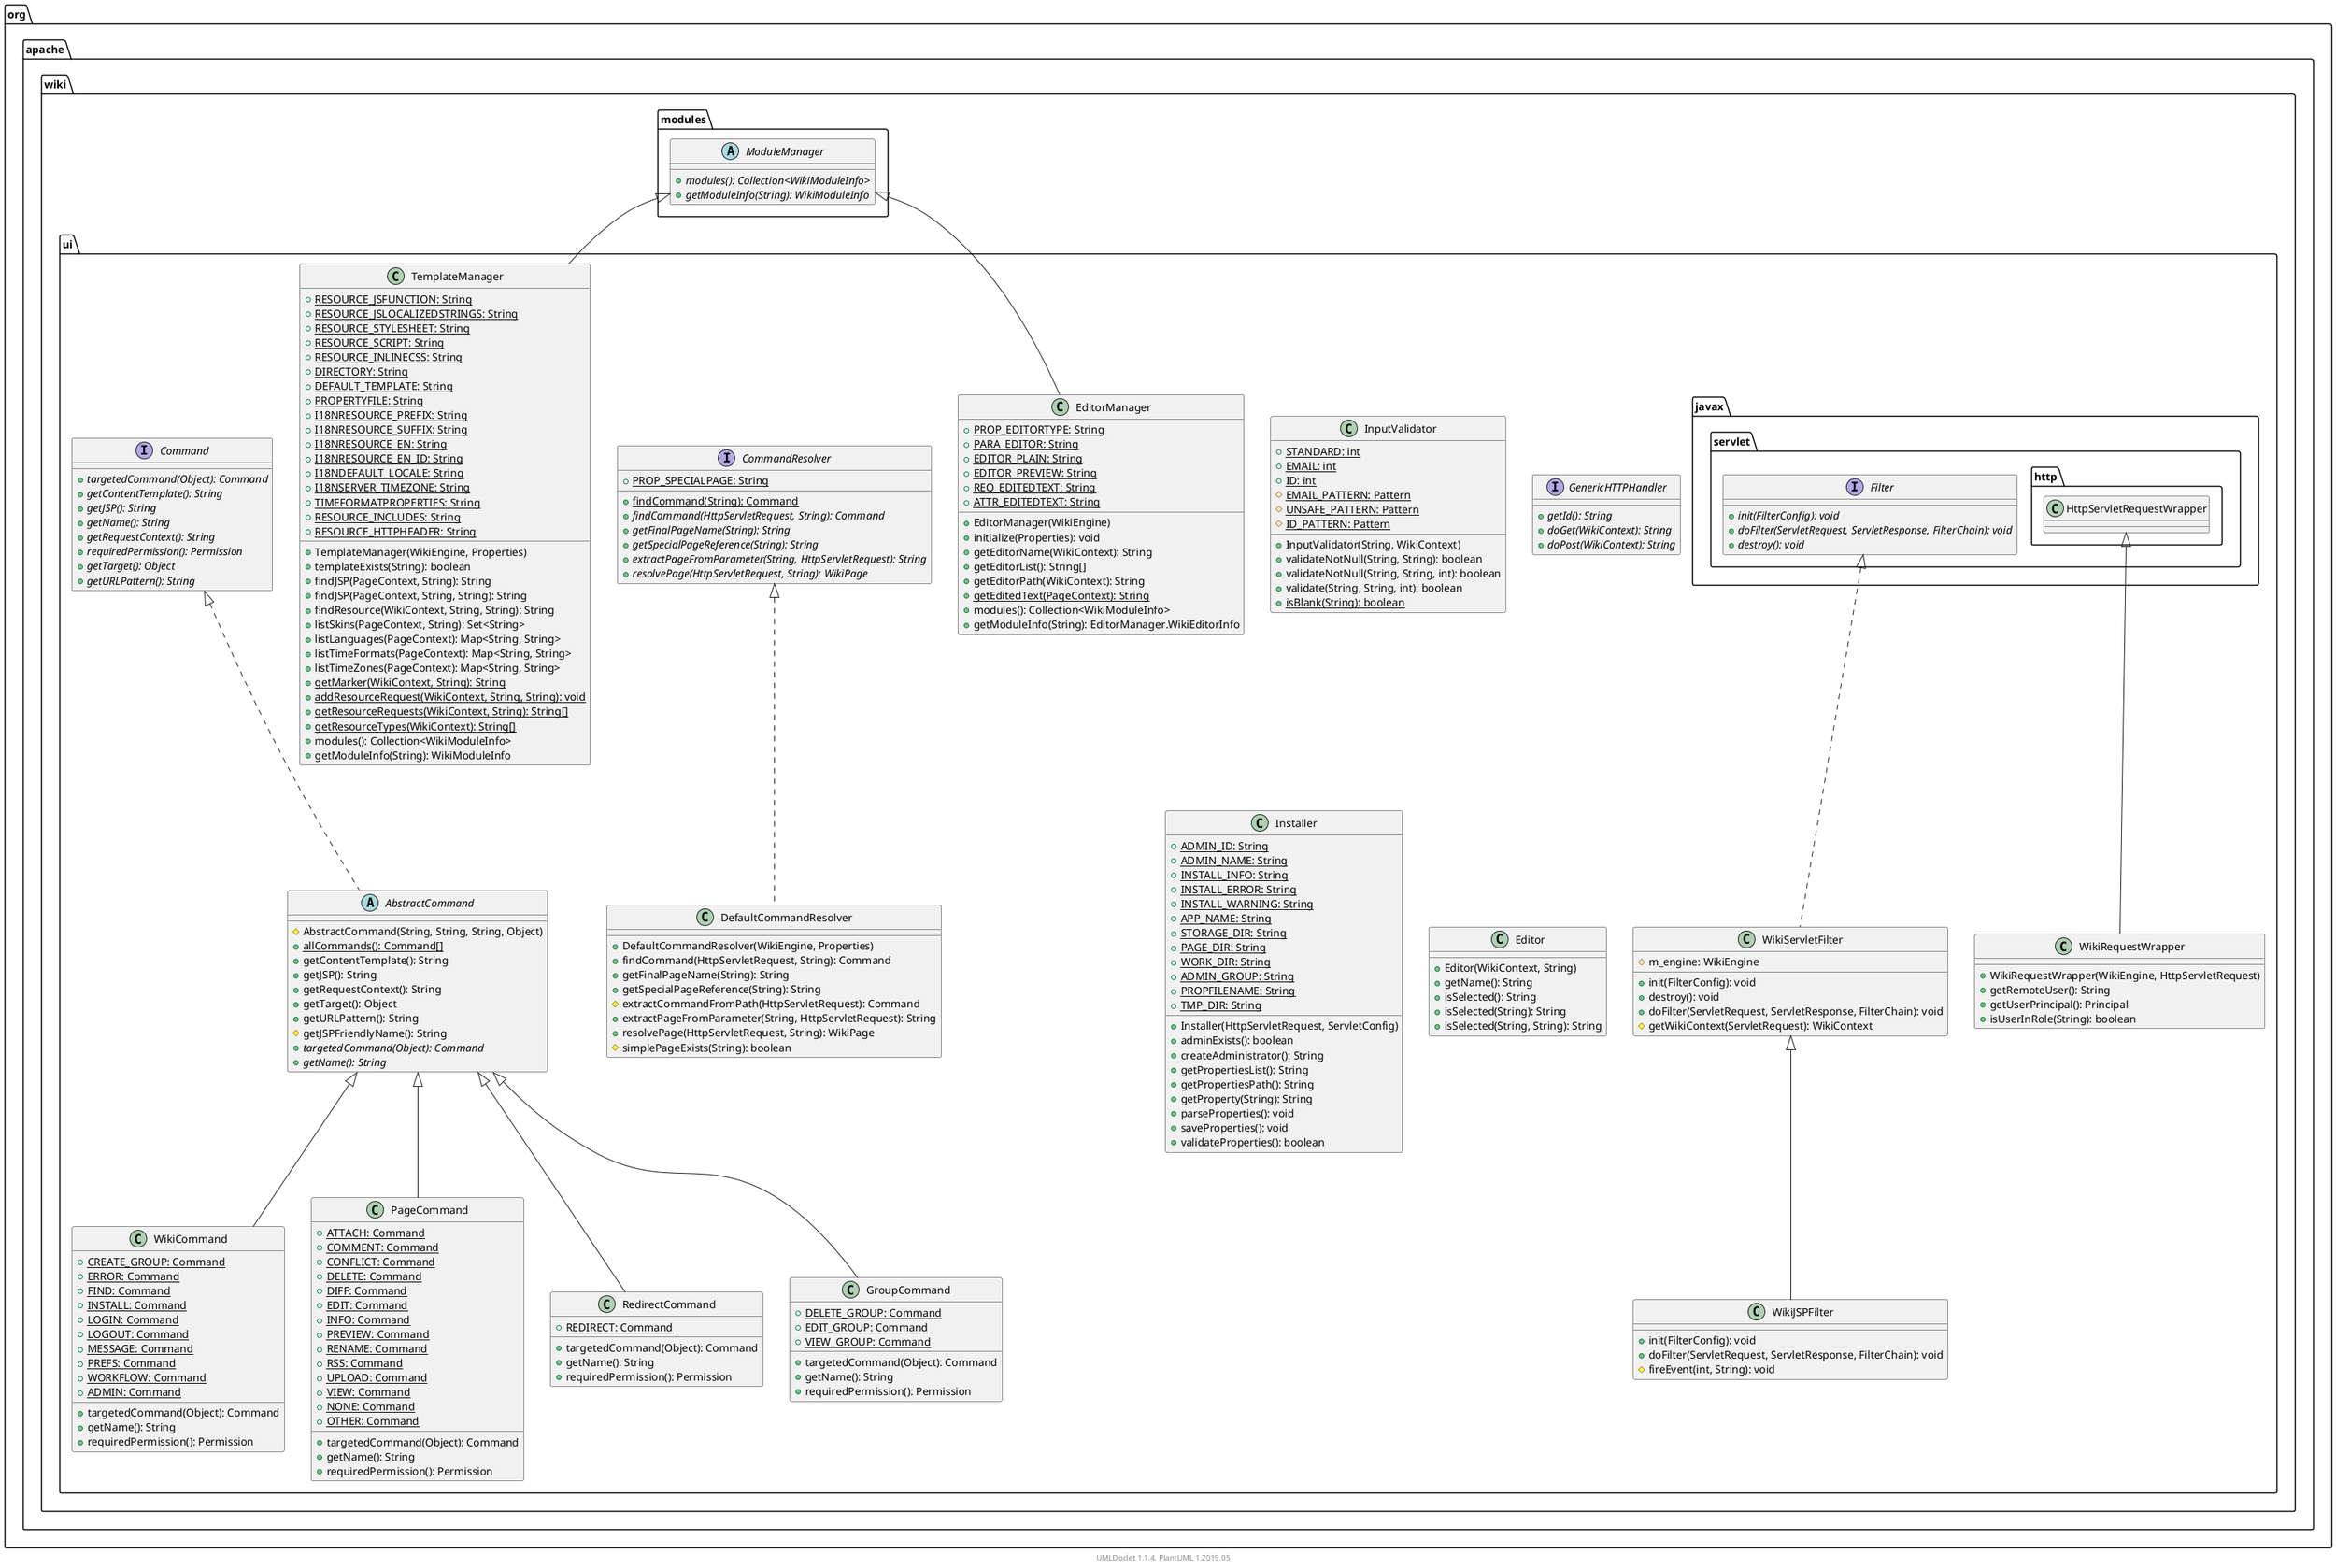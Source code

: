 @startuml

    namespace org.apache.wiki.ui {

        class WikiCommand [[WikiCommand.html]] {
            {static} +CREATE_GROUP: Command
            {static} +ERROR: Command
            {static} +FIND: Command
            {static} +INSTALL: Command
            {static} +LOGIN: Command
            {static} +LOGOUT: Command
            {static} +MESSAGE: Command
            {static} +PREFS: Command
            {static} +WORKFLOW: Command
            {static} +ADMIN: Command
            +targetedCommand(Object): Command
            +getName(): String
            +requiredPermission(): Permission
        }

        class EditorManager [[EditorManager.html]] {
            {static} +PROP_EDITORTYPE: String
            {static} +PARA_EDITOR: String
            {static} +EDITOR_PLAIN: String
            {static} +EDITOR_PREVIEW: String
            {static} +REQ_EDITEDTEXT: String
            {static} +ATTR_EDITEDTEXT: String
            +EditorManager(WikiEngine)
            +initialize(Properties): void
            +getEditorName(WikiContext): String
            +getEditorList(): String[]
            +getEditorPath(WikiContext): String
            {static} +getEditedText(PageContext): String
            +modules(): Collection<WikiModuleInfo>
            +getModuleInfo(String): EditorManager.WikiEditorInfo
        }

        class InputValidator [[InputValidator.html]] {
            {static} +STANDARD: int
            {static} +EMAIL: int
            {static} +ID: int
            {static} #EMAIL_PATTERN: Pattern
            {static} #UNSAFE_PATTERN: Pattern
            {static} #ID_PATTERN: Pattern
            +InputValidator(String, WikiContext)
            +validateNotNull(String, String): boolean
            +validateNotNull(String, String, int): boolean
            +validate(String, String, int): boolean
            {static} +isBlank(String): boolean
        }

        class DefaultCommandResolver [[DefaultCommandResolver.html]] {
            +DefaultCommandResolver(WikiEngine, Properties)
            +findCommand(HttpServletRequest, String): Command
            +getFinalPageName(String): String
            +getSpecialPageReference(String): String
            #extractCommandFromPath(HttpServletRequest): Command
            +extractPageFromParameter(String, HttpServletRequest): String
            +resolvePage(HttpServletRequest, String): WikiPage
            #simplePageExists(String): boolean
        }

        class PageCommand [[PageCommand.html]] {
            {static} +ATTACH: Command
            {static} +COMMENT: Command
            {static} +CONFLICT: Command
            {static} +DELETE: Command
            {static} +DIFF: Command
            {static} +EDIT: Command
            {static} +INFO: Command
            {static} +PREVIEW: Command
            {static} +RENAME: Command
            {static} +RSS: Command
            {static} +UPLOAD: Command
            {static} +VIEW: Command
            {static} +NONE: Command
            {static} +OTHER: Command
            +targetedCommand(Object): Command
            +getName(): String
            +requiredPermission(): Permission
        }

        class WikiServletFilter [[WikiServletFilter.html]] {
            #m_engine: WikiEngine
            +init(FilterConfig): void
            +destroy(): void
            +doFilter(ServletRequest, ServletResponse, FilterChain): void
            #getWikiContext(ServletRequest): WikiContext
        }

        class RedirectCommand [[RedirectCommand.html]] {
            {static} +REDIRECT: Command
            +targetedCommand(Object): Command
            +getName(): String
            +requiredPermission(): Permission
        }

        interface CommandResolver [[CommandResolver.html]] {
            {static} +PROP_SPECIALPAGE: String
            {static} +findCommand(String): Command
            {abstract} +findCommand(HttpServletRequest, String): Command
            {abstract} +getFinalPageName(String): String
            {abstract} +getSpecialPageReference(String): String
            {abstract} +extractPageFromParameter(String, HttpServletRequest): String
            {abstract} +resolvePage(HttpServletRequest, String): WikiPage
        }

        class GroupCommand [[GroupCommand.html]] {
            {static} +DELETE_GROUP: Command
            {static} +EDIT_GROUP: Command
            {static} +VIEW_GROUP: Command
            +targetedCommand(Object): Command
            +getName(): String
            +requiredPermission(): Permission
        }

        class WikiJSPFilter [[WikiJSPFilter.html]] {
            +init(FilterConfig): void
            +doFilter(ServletRequest, ServletResponse, FilterChain): void
            #fireEvent(int, String): void
        }

        class WikiRequestWrapper [[WikiRequestWrapper.html]] {
            +WikiRequestWrapper(WikiEngine, HttpServletRequest)
            +getRemoteUser(): String
            +getUserPrincipal(): Principal
            +isUserInRole(String): boolean
        }

        class TemplateManager [[TemplateManager.html]] {
            {static} +RESOURCE_JSFUNCTION: String
            {static} +RESOURCE_JSLOCALIZEDSTRINGS: String
            {static} +RESOURCE_STYLESHEET: String
            {static} +RESOURCE_SCRIPT: String
            {static} +RESOURCE_INLINECSS: String
            {static} +DIRECTORY: String
            {static} +DEFAULT_TEMPLATE: String
            {static} +PROPERTYFILE: String
            {static} +I18NRESOURCE_PREFIX: String
            {static} +I18NRESOURCE_SUFFIX: String
            {static} +I18NRESOURCE_EN: String
            {static} +I18NRESOURCE_EN_ID: String
            {static} +I18NDEFAULT_LOCALE: String
            {static} +I18NSERVER_TIMEZONE: String
            {static} +TIMEFORMATPROPERTIES: String
            {static} +RESOURCE_INCLUDES: String
            {static} +RESOURCE_HTTPHEADER: String
            +TemplateManager(WikiEngine, Properties)
            +templateExists(String): boolean
            +findJSP(PageContext, String): String
            +findJSP(PageContext, String, String): String
            +findResource(WikiContext, String, String): String
            +listSkins(PageContext, String): Set<String>
            +listLanguages(PageContext): Map<String, String>
            +listTimeFormats(PageContext): Map<String, String>
            +listTimeZones(PageContext): Map<String, String>
            {static} +getMarker(WikiContext, String): String
            {static} +addResourceRequest(WikiContext, String, String): void
            {static} +getResourceRequests(WikiContext, String): String[]
            {static} +getResourceTypes(WikiContext): String[]
            +modules(): Collection<WikiModuleInfo>
            +getModuleInfo(String): WikiModuleInfo
        }

        interface GenericHTTPHandler [[GenericHTTPHandler.html]] {
            {abstract} +getId(): String
            {abstract} +doGet(WikiContext): String
            {abstract} +doPost(WikiContext): String
        }

        interface Command [[Command.html]] {
            {abstract} +targetedCommand(Object): Command
            {abstract} +getContentTemplate(): String
            {abstract} +getJSP(): String
            {abstract} +getName(): String
            {abstract} +getRequestContext(): String
            {abstract} +requiredPermission(): Permission
            {abstract} +getTarget(): Object
            {abstract} +getURLPattern(): String
        }

        abstract class AbstractCommand [[AbstractCommand.html]] {
            #AbstractCommand(String, String, String, Object)
            {static} +allCommands(): Command[]
            +getContentTemplate(): String
            +getJSP(): String
            +getRequestContext(): String
            +getTarget(): Object
            +getURLPattern(): String
            #getJSPFriendlyName(): String
            {abstract} +targetedCommand(Object): Command
            {abstract} +getName(): String
        }

        class Installer [[Installer.html]] {
            {static} +ADMIN_ID: String
            {static} +ADMIN_NAME: String
            {static} +INSTALL_INFO: String
            {static} +INSTALL_ERROR: String
            {static} +INSTALL_WARNING: String
            {static} +APP_NAME: String
            {static} +STORAGE_DIR: String
            {static} +PAGE_DIR: String
            {static} +WORK_DIR: String
            {static} +ADMIN_GROUP: String
            {static} +PROPFILENAME: String
            {static} +TMP_DIR: String
            +Installer(HttpServletRequest, ServletConfig)
            +adminExists(): boolean
            +createAdministrator(): String
            +getPropertiesList(): String
            +getPropertiesPath(): String
            +getProperty(String): String
            +parseProperties(): void
            +saveProperties(): void
            +validateProperties(): boolean
        }

        class Editor [[Editor.html]] {
            +Editor(WikiContext, String)
            +getName(): String
            +isSelected(): String
            +isSelected(String): String
            +isSelected(String, String): String
        }

        AbstractCommand <|-- WikiCommand

        abstract class org.apache.wiki.modules.ModuleManager {
            {abstract} +modules(): Collection<WikiModuleInfo>
            {abstract} +getModuleInfo(String): WikiModuleInfo
        }
        org.apache.wiki.modules.ModuleManager <|-- EditorManager

        CommandResolver <|.. DefaultCommandResolver

        AbstractCommand <|-- PageCommand

        interface javax.servlet.Filter {
            {abstract} +init(FilterConfig): void
            {abstract} +doFilter(ServletRequest, ServletResponse, FilterChain): void
            {abstract} +destroy(): void
        }
        javax.servlet.Filter <|.. WikiServletFilter

        AbstractCommand <|-- RedirectCommand

        AbstractCommand <|-- GroupCommand

        WikiServletFilter <|-- WikiJSPFilter

        class javax.servlet.http.HttpServletRequestWrapper
        javax.servlet.http.HttpServletRequestWrapper <|-- WikiRequestWrapper

        org.apache.wiki.modules.ModuleManager <|-- TemplateManager

        Command <|.. AbstractCommand

    }


    center footer UMLDoclet 1.1.4, PlantUML 1.2019.05
@enduml
